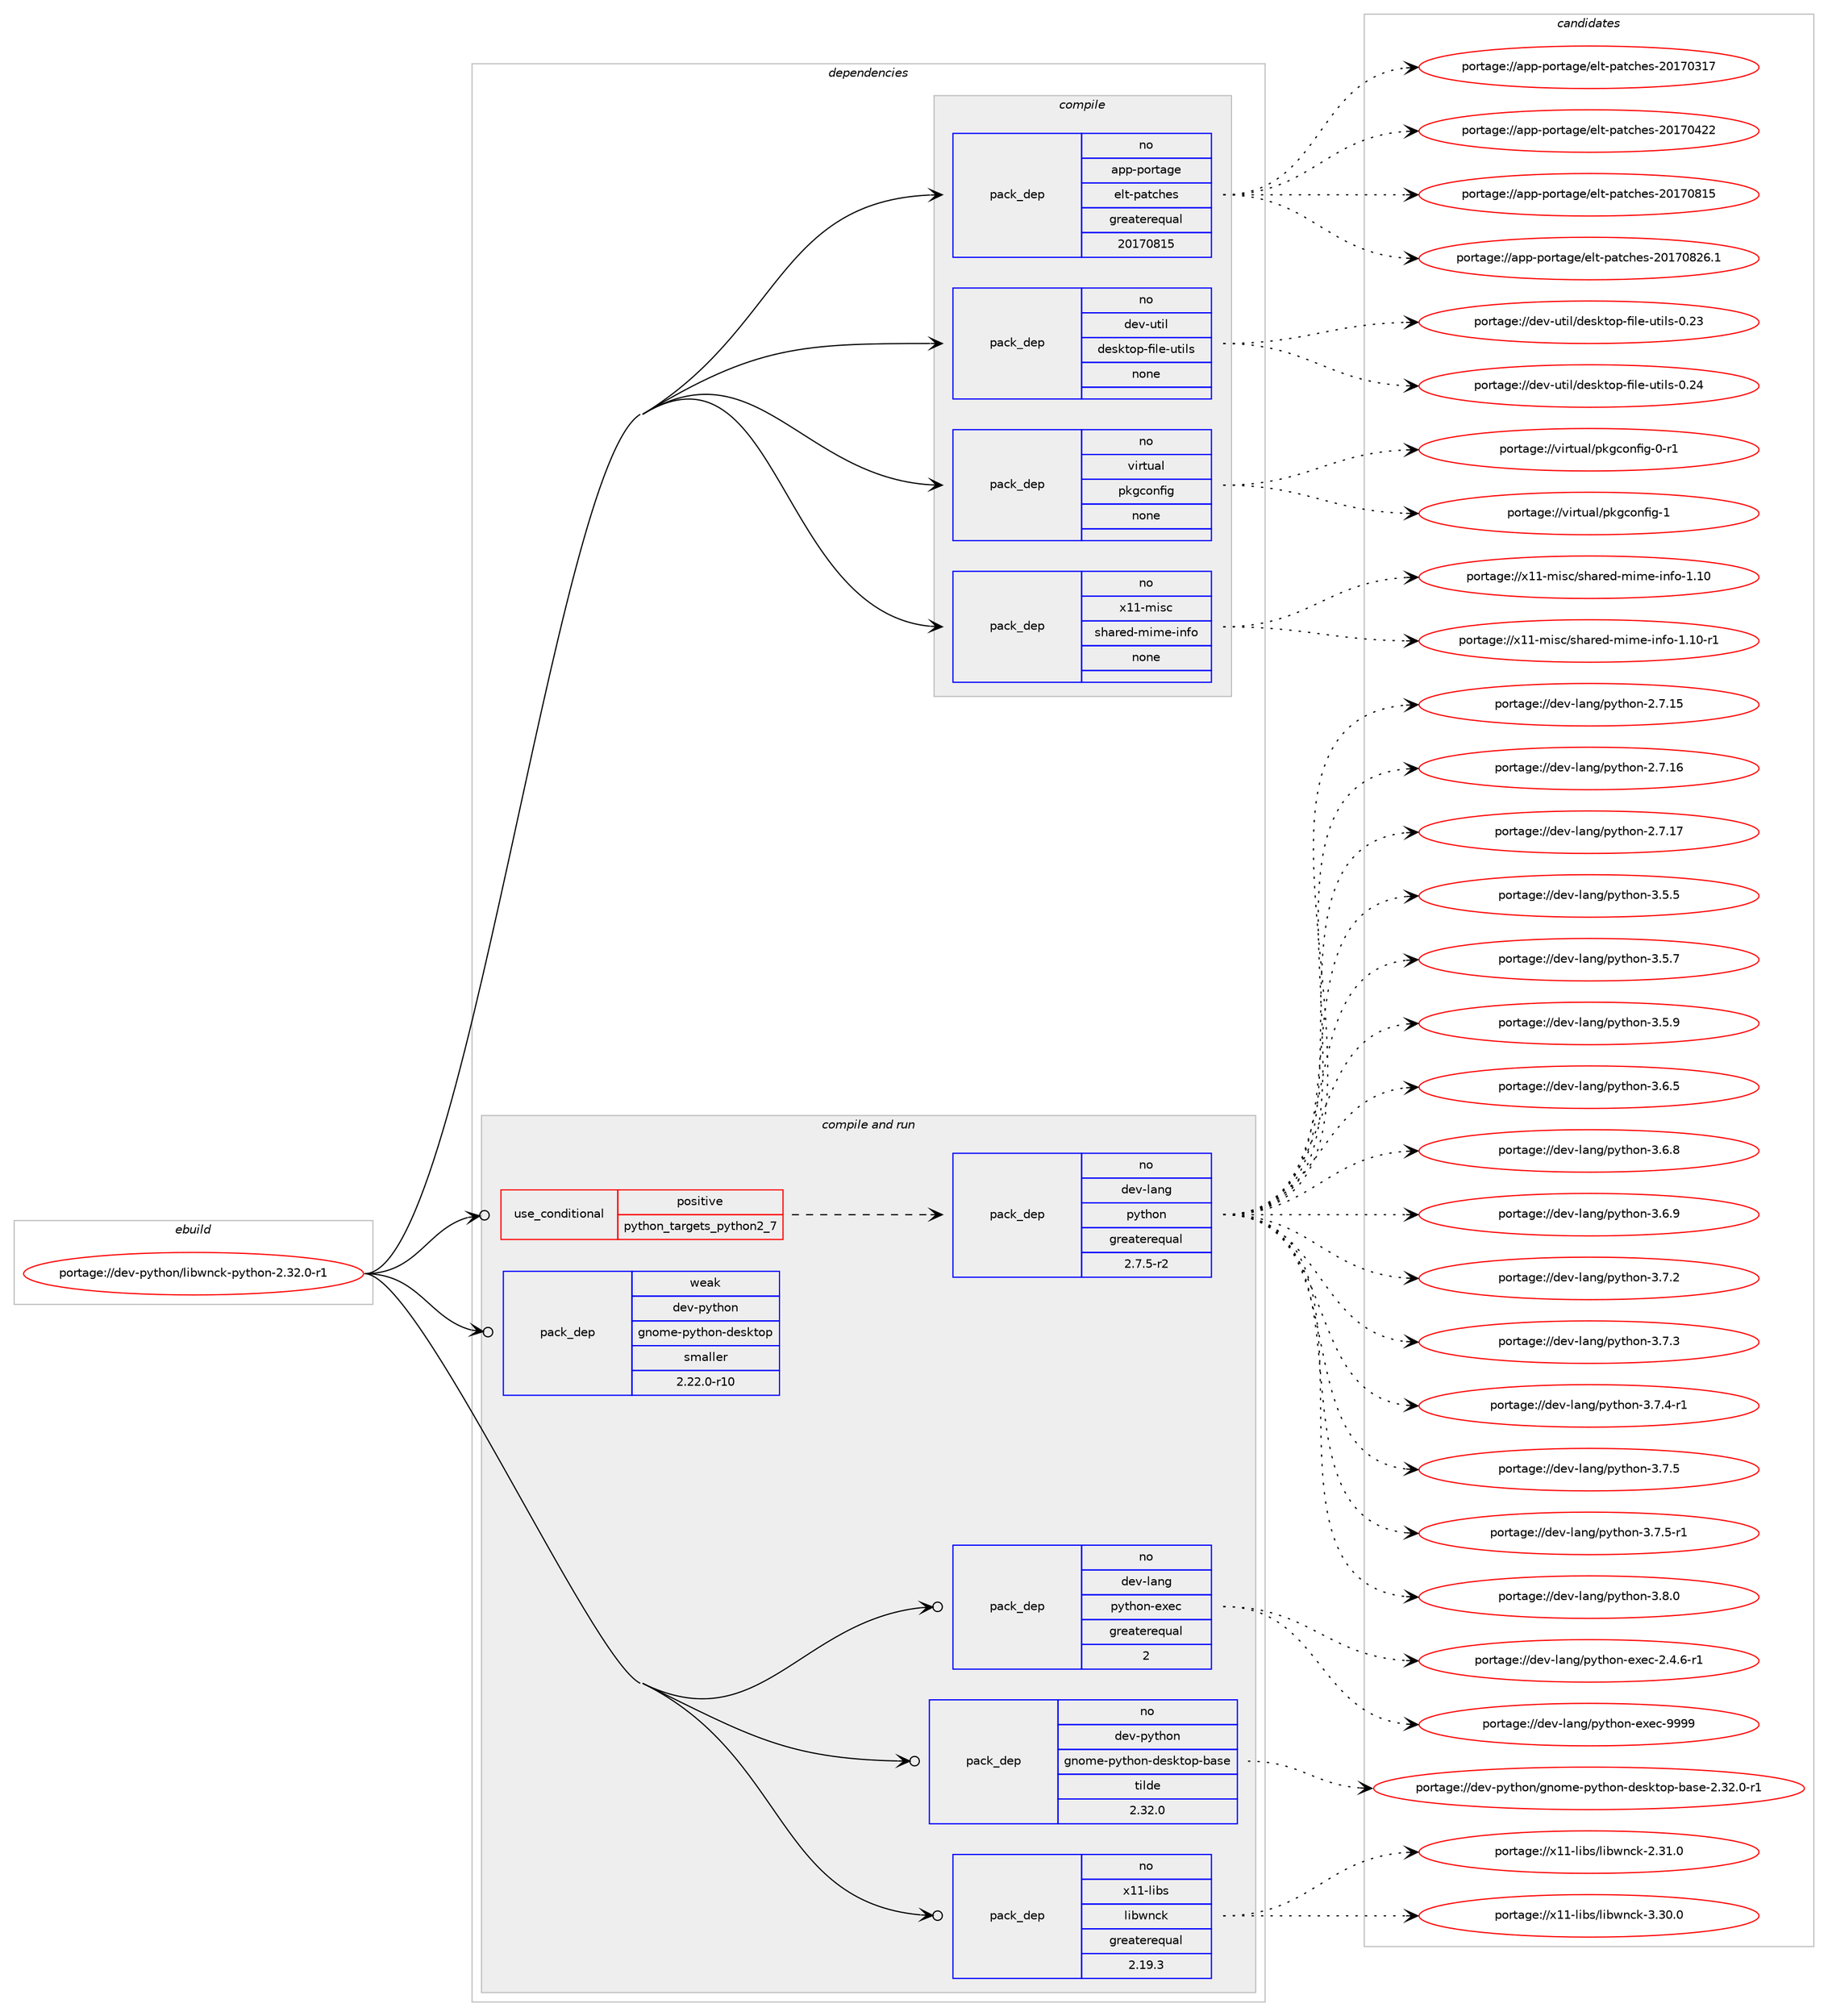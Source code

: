 digraph prolog {

# *************
# Graph options
# *************

newrank=true;
concentrate=true;
compound=true;
graph [rankdir=LR,fontname=Helvetica,fontsize=10,ranksep=1.5];#, ranksep=2.5, nodesep=0.2];
edge  [arrowhead=vee];
node  [fontname=Helvetica,fontsize=10];

# **********
# The ebuild
# **********

subgraph cluster_leftcol {
color=gray;
rank=same;
label=<<i>ebuild</i>>;
id [label="portage://dev-python/libwnck-python-2.32.0-r1", color=red, width=4, href="../dev-python/libwnck-python-2.32.0-r1.svg"];
}

# ****************
# The dependencies
# ****************

subgraph cluster_midcol {
color=gray;
label=<<i>dependencies</i>>;
subgraph cluster_compile {
fillcolor="#eeeeee";
style=filled;
label=<<i>compile</i>>;
subgraph pack113314 {
dependency147876 [label=<<TABLE BORDER="0" CELLBORDER="1" CELLSPACING="0" CELLPADDING="4" WIDTH="220"><TR><TD ROWSPAN="6" CELLPADDING="30">pack_dep</TD></TR><TR><TD WIDTH="110">no</TD></TR><TR><TD>app-portage</TD></TR><TR><TD>elt-patches</TD></TR><TR><TD>greaterequal</TD></TR><TR><TD>20170815</TD></TR></TABLE>>, shape=none, color=blue];
}
id:e -> dependency147876:w [weight=20,style="solid",arrowhead="vee"];
subgraph pack113315 {
dependency147877 [label=<<TABLE BORDER="0" CELLBORDER="1" CELLSPACING="0" CELLPADDING="4" WIDTH="220"><TR><TD ROWSPAN="6" CELLPADDING="30">pack_dep</TD></TR><TR><TD WIDTH="110">no</TD></TR><TR><TD>dev-util</TD></TR><TR><TD>desktop-file-utils</TD></TR><TR><TD>none</TD></TR><TR><TD></TD></TR></TABLE>>, shape=none, color=blue];
}
id:e -> dependency147877:w [weight=20,style="solid",arrowhead="vee"];
subgraph pack113316 {
dependency147878 [label=<<TABLE BORDER="0" CELLBORDER="1" CELLSPACING="0" CELLPADDING="4" WIDTH="220"><TR><TD ROWSPAN="6" CELLPADDING="30">pack_dep</TD></TR><TR><TD WIDTH="110">no</TD></TR><TR><TD>virtual</TD></TR><TR><TD>pkgconfig</TD></TR><TR><TD>none</TD></TR><TR><TD></TD></TR></TABLE>>, shape=none, color=blue];
}
id:e -> dependency147878:w [weight=20,style="solid",arrowhead="vee"];
subgraph pack113317 {
dependency147879 [label=<<TABLE BORDER="0" CELLBORDER="1" CELLSPACING="0" CELLPADDING="4" WIDTH="220"><TR><TD ROWSPAN="6" CELLPADDING="30">pack_dep</TD></TR><TR><TD WIDTH="110">no</TD></TR><TR><TD>x11-misc</TD></TR><TR><TD>shared-mime-info</TD></TR><TR><TD>none</TD></TR><TR><TD></TD></TR></TABLE>>, shape=none, color=blue];
}
id:e -> dependency147879:w [weight=20,style="solid",arrowhead="vee"];
}
subgraph cluster_compileandrun {
fillcolor="#eeeeee";
style=filled;
label=<<i>compile and run</i>>;
subgraph cond31237 {
dependency147880 [label=<<TABLE BORDER="0" CELLBORDER="1" CELLSPACING="0" CELLPADDING="4"><TR><TD ROWSPAN="3" CELLPADDING="10">use_conditional</TD></TR><TR><TD>positive</TD></TR><TR><TD>python_targets_python2_7</TD></TR></TABLE>>, shape=none, color=red];
subgraph pack113318 {
dependency147881 [label=<<TABLE BORDER="0" CELLBORDER="1" CELLSPACING="0" CELLPADDING="4" WIDTH="220"><TR><TD ROWSPAN="6" CELLPADDING="30">pack_dep</TD></TR><TR><TD WIDTH="110">no</TD></TR><TR><TD>dev-lang</TD></TR><TR><TD>python</TD></TR><TR><TD>greaterequal</TD></TR><TR><TD>2.7.5-r2</TD></TR></TABLE>>, shape=none, color=blue];
}
dependency147880:e -> dependency147881:w [weight=20,style="dashed",arrowhead="vee"];
}
id:e -> dependency147880:w [weight=20,style="solid",arrowhead="odotvee"];
subgraph pack113319 {
dependency147882 [label=<<TABLE BORDER="0" CELLBORDER="1" CELLSPACING="0" CELLPADDING="4" WIDTH="220"><TR><TD ROWSPAN="6" CELLPADDING="30">pack_dep</TD></TR><TR><TD WIDTH="110">no</TD></TR><TR><TD>dev-lang</TD></TR><TR><TD>python-exec</TD></TR><TR><TD>greaterequal</TD></TR><TR><TD>2</TD></TR></TABLE>>, shape=none, color=blue];
}
id:e -> dependency147882:w [weight=20,style="solid",arrowhead="odotvee"];
subgraph pack113320 {
dependency147883 [label=<<TABLE BORDER="0" CELLBORDER="1" CELLSPACING="0" CELLPADDING="4" WIDTH="220"><TR><TD ROWSPAN="6" CELLPADDING="30">pack_dep</TD></TR><TR><TD WIDTH="110">no</TD></TR><TR><TD>dev-python</TD></TR><TR><TD>gnome-python-desktop-base</TD></TR><TR><TD>tilde</TD></TR><TR><TD>2.32.0</TD></TR></TABLE>>, shape=none, color=blue];
}
id:e -> dependency147883:w [weight=20,style="solid",arrowhead="odotvee"];
subgraph pack113321 {
dependency147884 [label=<<TABLE BORDER="0" CELLBORDER="1" CELLSPACING="0" CELLPADDING="4" WIDTH="220"><TR><TD ROWSPAN="6" CELLPADDING="30">pack_dep</TD></TR><TR><TD WIDTH="110">no</TD></TR><TR><TD>x11-libs</TD></TR><TR><TD>libwnck</TD></TR><TR><TD>greaterequal</TD></TR><TR><TD>2.19.3</TD></TR></TABLE>>, shape=none, color=blue];
}
id:e -> dependency147884:w [weight=20,style="solid",arrowhead="odotvee"];
subgraph pack113322 {
dependency147885 [label=<<TABLE BORDER="0" CELLBORDER="1" CELLSPACING="0" CELLPADDING="4" WIDTH="220"><TR><TD ROWSPAN="6" CELLPADDING="30">pack_dep</TD></TR><TR><TD WIDTH="110">weak</TD></TR><TR><TD>dev-python</TD></TR><TR><TD>gnome-python-desktop</TD></TR><TR><TD>smaller</TD></TR><TR><TD>2.22.0-r10</TD></TR></TABLE>>, shape=none, color=blue];
}
id:e -> dependency147885:w [weight=20,style="solid",arrowhead="odotvee"];
}
subgraph cluster_run {
fillcolor="#eeeeee";
style=filled;
label=<<i>run</i>>;
}
}

# **************
# The candidates
# **************

subgraph cluster_choices {
rank=same;
color=gray;
label=<<i>candidates</i>>;

subgraph choice113314 {
color=black;
nodesep=1;
choiceportage97112112451121111141169710310147101108116451129711699104101115455048495548514955 [label="portage://app-portage/elt-patches-20170317", color=red, width=4,href="../app-portage/elt-patches-20170317.svg"];
choiceportage97112112451121111141169710310147101108116451129711699104101115455048495548525050 [label="portage://app-portage/elt-patches-20170422", color=red, width=4,href="../app-portage/elt-patches-20170422.svg"];
choiceportage97112112451121111141169710310147101108116451129711699104101115455048495548564953 [label="portage://app-portage/elt-patches-20170815", color=red, width=4,href="../app-portage/elt-patches-20170815.svg"];
choiceportage971121124511211111411697103101471011081164511297116991041011154550484955485650544649 [label="portage://app-portage/elt-patches-20170826.1", color=red, width=4,href="../app-portage/elt-patches-20170826.1.svg"];
dependency147876:e -> choiceportage97112112451121111141169710310147101108116451129711699104101115455048495548514955:w [style=dotted,weight="100"];
dependency147876:e -> choiceportage97112112451121111141169710310147101108116451129711699104101115455048495548525050:w [style=dotted,weight="100"];
dependency147876:e -> choiceportage97112112451121111141169710310147101108116451129711699104101115455048495548564953:w [style=dotted,weight="100"];
dependency147876:e -> choiceportage971121124511211111411697103101471011081164511297116991041011154550484955485650544649:w [style=dotted,weight="100"];
}
subgraph choice113315 {
color=black;
nodesep=1;
choiceportage100101118451171161051084710010111510711611111245102105108101451171161051081154548465051 [label="portage://dev-util/desktop-file-utils-0.23", color=red, width=4,href="../dev-util/desktop-file-utils-0.23.svg"];
choiceportage100101118451171161051084710010111510711611111245102105108101451171161051081154548465052 [label="portage://dev-util/desktop-file-utils-0.24", color=red, width=4,href="../dev-util/desktop-file-utils-0.24.svg"];
dependency147877:e -> choiceportage100101118451171161051084710010111510711611111245102105108101451171161051081154548465051:w [style=dotted,weight="100"];
dependency147877:e -> choiceportage100101118451171161051084710010111510711611111245102105108101451171161051081154548465052:w [style=dotted,weight="100"];
}
subgraph choice113316 {
color=black;
nodesep=1;
choiceportage11810511411611797108471121071039911111010210510345484511449 [label="portage://virtual/pkgconfig-0-r1", color=red, width=4,href="../virtual/pkgconfig-0-r1.svg"];
choiceportage1181051141161179710847112107103991111101021051034549 [label="portage://virtual/pkgconfig-1", color=red, width=4,href="../virtual/pkgconfig-1.svg"];
dependency147878:e -> choiceportage11810511411611797108471121071039911111010210510345484511449:w [style=dotted,weight="100"];
dependency147878:e -> choiceportage1181051141161179710847112107103991111101021051034549:w [style=dotted,weight="100"];
}
subgraph choice113317 {
color=black;
nodesep=1;
choiceportage12049494510910511599471151049711410110045109105109101451051101021114549464948 [label="portage://x11-misc/shared-mime-info-1.10", color=red, width=4,href="../x11-misc/shared-mime-info-1.10.svg"];
choiceportage120494945109105115994711510497114101100451091051091014510511010211145494649484511449 [label="portage://x11-misc/shared-mime-info-1.10-r1", color=red, width=4,href="../x11-misc/shared-mime-info-1.10-r1.svg"];
dependency147879:e -> choiceportage12049494510910511599471151049711410110045109105109101451051101021114549464948:w [style=dotted,weight="100"];
dependency147879:e -> choiceportage120494945109105115994711510497114101100451091051091014510511010211145494649484511449:w [style=dotted,weight="100"];
}
subgraph choice113318 {
color=black;
nodesep=1;
choiceportage10010111845108971101034711212111610411111045504655464953 [label="portage://dev-lang/python-2.7.15", color=red, width=4,href="../dev-lang/python-2.7.15.svg"];
choiceportage10010111845108971101034711212111610411111045504655464954 [label="portage://dev-lang/python-2.7.16", color=red, width=4,href="../dev-lang/python-2.7.16.svg"];
choiceportage10010111845108971101034711212111610411111045504655464955 [label="portage://dev-lang/python-2.7.17", color=red, width=4,href="../dev-lang/python-2.7.17.svg"];
choiceportage100101118451089711010347112121116104111110455146534653 [label="portage://dev-lang/python-3.5.5", color=red, width=4,href="../dev-lang/python-3.5.5.svg"];
choiceportage100101118451089711010347112121116104111110455146534655 [label="portage://dev-lang/python-3.5.7", color=red, width=4,href="../dev-lang/python-3.5.7.svg"];
choiceportage100101118451089711010347112121116104111110455146534657 [label="portage://dev-lang/python-3.5.9", color=red, width=4,href="../dev-lang/python-3.5.9.svg"];
choiceportage100101118451089711010347112121116104111110455146544653 [label="portage://dev-lang/python-3.6.5", color=red, width=4,href="../dev-lang/python-3.6.5.svg"];
choiceportage100101118451089711010347112121116104111110455146544656 [label="portage://dev-lang/python-3.6.8", color=red, width=4,href="../dev-lang/python-3.6.8.svg"];
choiceportage100101118451089711010347112121116104111110455146544657 [label="portage://dev-lang/python-3.6.9", color=red, width=4,href="../dev-lang/python-3.6.9.svg"];
choiceportage100101118451089711010347112121116104111110455146554650 [label="portage://dev-lang/python-3.7.2", color=red, width=4,href="../dev-lang/python-3.7.2.svg"];
choiceportage100101118451089711010347112121116104111110455146554651 [label="portage://dev-lang/python-3.7.3", color=red, width=4,href="../dev-lang/python-3.7.3.svg"];
choiceportage1001011184510897110103471121211161041111104551465546524511449 [label="portage://dev-lang/python-3.7.4-r1", color=red, width=4,href="../dev-lang/python-3.7.4-r1.svg"];
choiceportage100101118451089711010347112121116104111110455146554653 [label="portage://dev-lang/python-3.7.5", color=red, width=4,href="../dev-lang/python-3.7.5.svg"];
choiceportage1001011184510897110103471121211161041111104551465546534511449 [label="portage://dev-lang/python-3.7.5-r1", color=red, width=4,href="../dev-lang/python-3.7.5-r1.svg"];
choiceportage100101118451089711010347112121116104111110455146564648 [label="portage://dev-lang/python-3.8.0", color=red, width=4,href="../dev-lang/python-3.8.0.svg"];
dependency147881:e -> choiceportage10010111845108971101034711212111610411111045504655464953:w [style=dotted,weight="100"];
dependency147881:e -> choiceportage10010111845108971101034711212111610411111045504655464954:w [style=dotted,weight="100"];
dependency147881:e -> choiceportage10010111845108971101034711212111610411111045504655464955:w [style=dotted,weight="100"];
dependency147881:e -> choiceportage100101118451089711010347112121116104111110455146534653:w [style=dotted,weight="100"];
dependency147881:e -> choiceportage100101118451089711010347112121116104111110455146534655:w [style=dotted,weight="100"];
dependency147881:e -> choiceportage100101118451089711010347112121116104111110455146534657:w [style=dotted,weight="100"];
dependency147881:e -> choiceportage100101118451089711010347112121116104111110455146544653:w [style=dotted,weight="100"];
dependency147881:e -> choiceportage100101118451089711010347112121116104111110455146544656:w [style=dotted,weight="100"];
dependency147881:e -> choiceportage100101118451089711010347112121116104111110455146544657:w [style=dotted,weight="100"];
dependency147881:e -> choiceportage100101118451089711010347112121116104111110455146554650:w [style=dotted,weight="100"];
dependency147881:e -> choiceportage100101118451089711010347112121116104111110455146554651:w [style=dotted,weight="100"];
dependency147881:e -> choiceportage1001011184510897110103471121211161041111104551465546524511449:w [style=dotted,weight="100"];
dependency147881:e -> choiceportage100101118451089711010347112121116104111110455146554653:w [style=dotted,weight="100"];
dependency147881:e -> choiceportage1001011184510897110103471121211161041111104551465546534511449:w [style=dotted,weight="100"];
dependency147881:e -> choiceportage100101118451089711010347112121116104111110455146564648:w [style=dotted,weight="100"];
}
subgraph choice113319 {
color=black;
nodesep=1;
choiceportage10010111845108971101034711212111610411111045101120101994550465246544511449 [label="portage://dev-lang/python-exec-2.4.6-r1", color=red, width=4,href="../dev-lang/python-exec-2.4.6-r1.svg"];
choiceportage10010111845108971101034711212111610411111045101120101994557575757 [label="portage://dev-lang/python-exec-9999", color=red, width=4,href="../dev-lang/python-exec-9999.svg"];
dependency147882:e -> choiceportage10010111845108971101034711212111610411111045101120101994550465246544511449:w [style=dotted,weight="100"];
dependency147882:e -> choiceportage10010111845108971101034711212111610411111045101120101994557575757:w [style=dotted,weight="100"];
}
subgraph choice113320 {
color=black;
nodesep=1;
choiceportage10010111845112121116104111110471031101111091014511212111610411111045100101115107116111112459897115101455046515046484511449 [label="portage://dev-python/gnome-python-desktop-base-2.32.0-r1", color=red, width=4,href="../dev-python/gnome-python-desktop-base-2.32.0-r1.svg"];
dependency147883:e -> choiceportage10010111845112121116104111110471031101111091014511212111610411111045100101115107116111112459897115101455046515046484511449:w [style=dotted,weight="100"];
}
subgraph choice113321 {
color=black;
nodesep=1;
choiceportage1204949451081059811547108105981191109910745504651494648 [label="portage://x11-libs/libwnck-2.31.0", color=red, width=4,href="../x11-libs/libwnck-2.31.0.svg"];
choiceportage1204949451081059811547108105981191109910745514651484648 [label="portage://x11-libs/libwnck-3.30.0", color=red, width=4,href="../x11-libs/libwnck-3.30.0.svg"];
dependency147884:e -> choiceportage1204949451081059811547108105981191109910745504651494648:w [style=dotted,weight="100"];
dependency147884:e -> choiceportage1204949451081059811547108105981191109910745514651484648:w [style=dotted,weight="100"];
}
subgraph choice113322 {
color=black;
nodesep=1;
}
}

}
